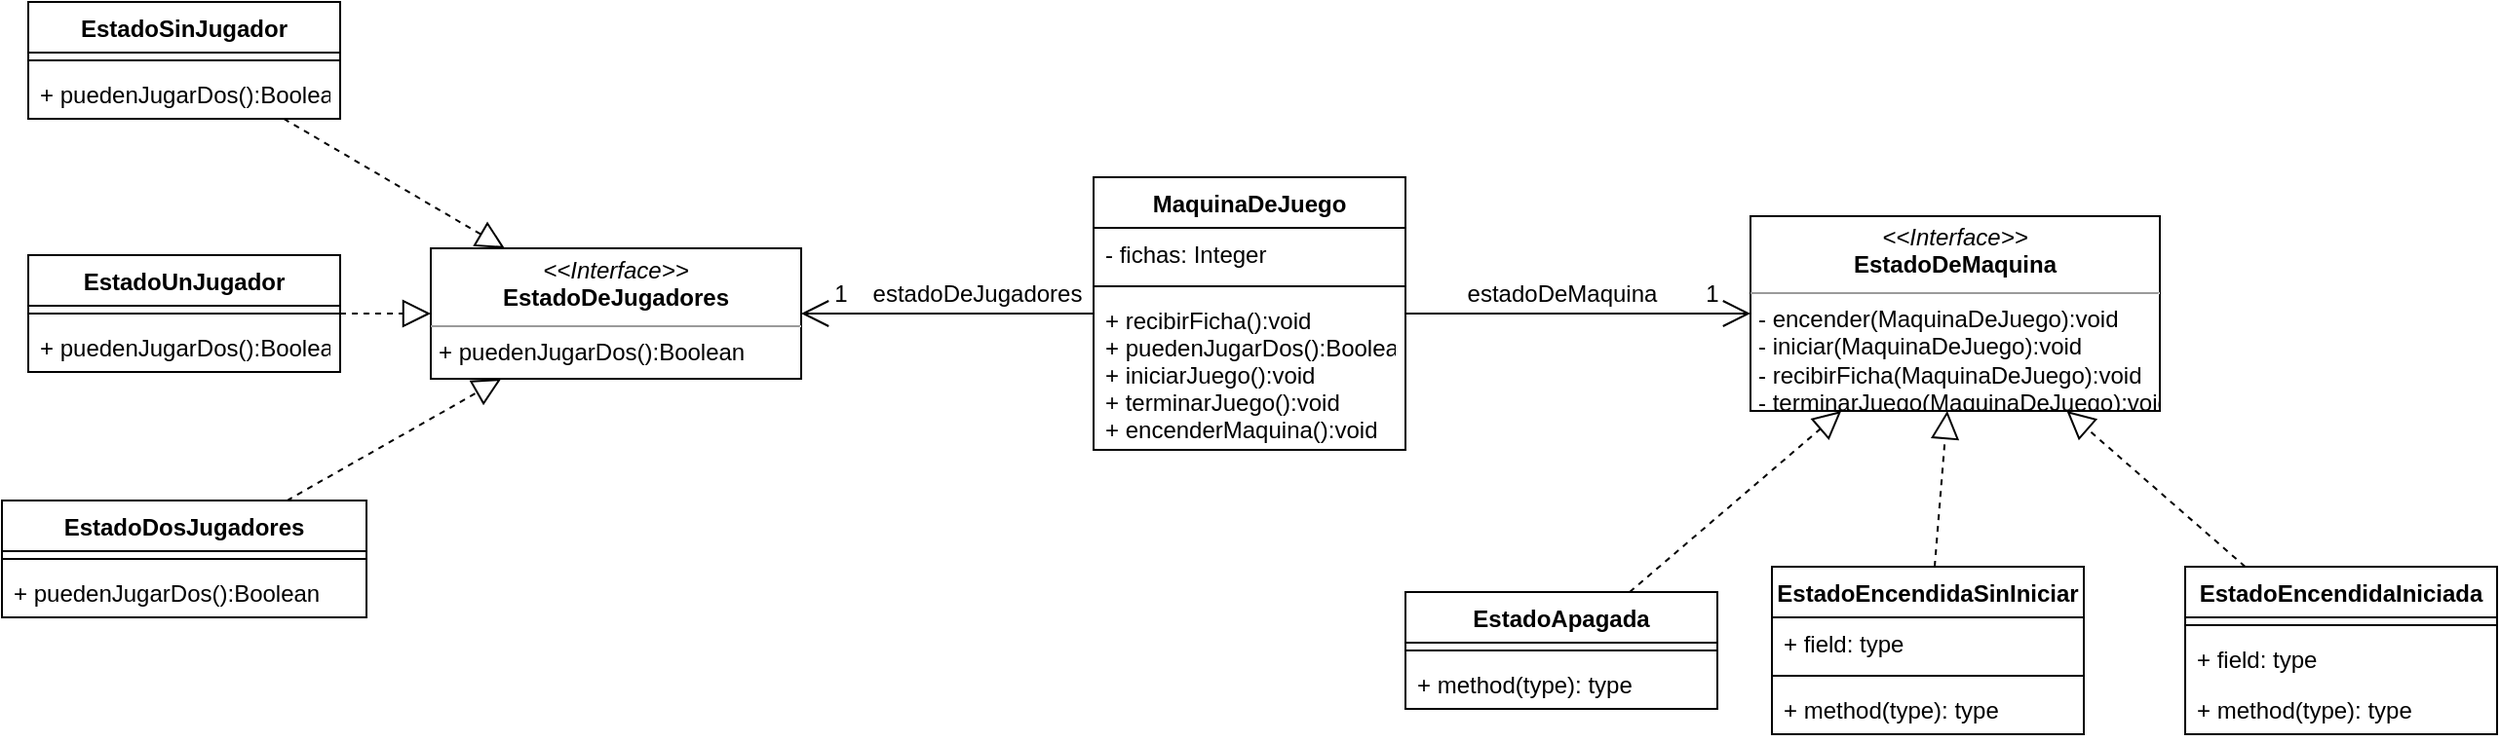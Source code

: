 <mxfile version="13.0.3" type="device"><diagram id="rSRM6jaye7i5dEbXtL16" name="Page-1"><mxGraphModel dx="2264" dy="850" grid="1" gridSize="10" guides="1" tooltips="1" connect="1" arrows="1" fold="1" page="1" pageScale="1" pageWidth="827" pageHeight="1169" math="0" shadow="0"><root><mxCell id="0"/><mxCell id="1" parent="0"/><mxCell id="CRF1v-ESQDqVI82RzY5A-6" value="" style="endArrow=open;endFill=1;endSize=12;html=1;" edge="1" parent="1" source="CRF1v-ESQDqVI82RzY5A-1" target="CRF1v-ESQDqVI82RzY5A-21"><mxGeometry width="160" relative="1" as="geometry"><mxPoint x="10" y="400" as="sourcePoint"/><mxPoint x="310" y="533" as="targetPoint"/></mxGeometry></mxCell><mxCell id="CRF1v-ESQDqVI82RzY5A-21" value="&lt;p style=&quot;margin: 0px ; margin-top: 4px ; text-align: center&quot;&gt;&lt;i&gt;&amp;lt;&amp;lt;Interface&amp;gt;&amp;gt;&lt;/i&gt;&lt;br&gt;&lt;b&gt;EstadoDeMaquina&lt;/b&gt;&lt;/p&gt;&lt;hr size=&quot;1&quot;&gt;&lt;p style=&quot;margin: 0px ; margin-left: 4px&quot;&gt;- encender(MaquinaDeJuego):void&lt;/p&gt;&lt;p style=&quot;margin: 0px ; margin-left: 4px&quot;&gt;- iniciar(MaquinaDeJuego):void&lt;/p&gt;&lt;p style=&quot;margin: 0px ; margin-left: 4px&quot;&gt;- recibirFicha(MaquinaDeJuego):void&lt;/p&gt;&lt;p style=&quot;margin: 0px ; margin-left: 4px&quot;&gt;- terminarJuego(MaquinaDeJuego):void&lt;/p&gt;" style="verticalAlign=top;align=left;overflow=fill;fontSize=12;fontFamily=Helvetica;html=1;" vertex="1" parent="1"><mxGeometry x="257" y="480" width="210" height="100" as="geometry"/></mxCell><mxCell id="CRF1v-ESQDqVI82RzY5A-22" value="estadoDeMaquina" style="text;html=1;align=center;verticalAlign=middle;resizable=0;points=[];autosize=1;" vertex="1" parent="1"><mxGeometry x="105" y="510" width="110" height="20" as="geometry"/></mxCell><mxCell id="CRF1v-ESQDqVI82RzY5A-23" value="1" style="text;html=1;align=center;verticalAlign=middle;resizable=0;points=[];autosize=1;" vertex="1" parent="1"><mxGeometry x="227" y="510" width="20" height="20" as="geometry"/></mxCell><mxCell id="CRF1v-ESQDqVI82RzY5A-40" value="&lt;p style=&quot;margin: 0px ; margin-top: 4px ; text-align: center&quot;&gt;&lt;i&gt;&amp;lt;&amp;lt;Interface&amp;gt;&amp;gt;&lt;/i&gt;&lt;br&gt;&lt;b&gt;EstadoDeJugadores&lt;/b&gt;&lt;/p&gt;&lt;hr size=&quot;1&quot;&gt;&lt;p style=&quot;margin: 0px ; margin-left: 4px&quot;&gt;+ puedenJugarDos():Boolean&lt;/p&gt;" style="verticalAlign=top;align=left;overflow=fill;fontSize=12;fontFamily=Helvetica;html=1;" vertex="1" parent="1"><mxGeometry x="-420" y="496.5" width="190" height="67" as="geometry"/></mxCell><mxCell id="CRF1v-ESQDqVI82RzY5A-49" value="" style="endArrow=open;endFill=1;endSize=12;html=1;" edge="1" parent="1" source="CRF1v-ESQDqVI82RzY5A-1" target="CRF1v-ESQDqVI82RzY5A-40"><mxGeometry width="160" relative="1" as="geometry"><mxPoint x="-10" y="470" as="sourcePoint"/><mxPoint x="150" y="470" as="targetPoint"/></mxGeometry></mxCell><mxCell id="CRF1v-ESQDqVI82RzY5A-50" value="estadoDeJugadores" style="text;html=1;align=center;verticalAlign=middle;resizable=0;points=[];autosize=1;" vertex="1" parent="1"><mxGeometry x="-200" y="510" width="120" height="20" as="geometry"/></mxCell><mxCell id="CRF1v-ESQDqVI82RzY5A-51" value="1" style="text;html=1;align=center;verticalAlign=middle;resizable=0;points=[];autosize=1;" vertex="1" parent="1"><mxGeometry x="-220" y="510" width="20" height="20" as="geometry"/></mxCell><mxCell id="CRF1v-ESQDqVI82RzY5A-54" value="" style="endArrow=block;dashed=1;endFill=0;endSize=12;html=1;" edge="1" parent="1" source="CRF1v-ESQDqVI82RzY5A-32" target="CRF1v-ESQDqVI82RzY5A-40"><mxGeometry width="160" relative="1" as="geometry"><mxPoint x="-290" y="640" as="sourcePoint"/><mxPoint x="-130" y="640" as="targetPoint"/></mxGeometry></mxCell><mxCell id="CRF1v-ESQDqVI82RzY5A-55" value="" style="endArrow=block;dashed=1;endFill=0;endSize=12;html=1;" edge="1" parent="1" source="CRF1v-ESQDqVI82RzY5A-28" target="CRF1v-ESQDqVI82RzY5A-40"><mxGeometry width="160" relative="1" as="geometry"><mxPoint x="-290" y="450" as="sourcePoint"/><mxPoint x="-130" y="450" as="targetPoint"/></mxGeometry></mxCell><mxCell id="CRF1v-ESQDqVI82RzY5A-56" value="" style="endArrow=block;dashed=1;endFill=0;endSize=12;html=1;" edge="1" parent="1" source="CRF1v-ESQDqVI82RzY5A-41" target="CRF1v-ESQDqVI82RzY5A-40"><mxGeometry width="160" relative="1" as="geometry"><mxPoint x="-350" y="400" as="sourcePoint"/><mxPoint x="-190" y="400" as="targetPoint"/></mxGeometry></mxCell><mxCell id="CRF1v-ESQDqVI82RzY5A-57" value="" style="endArrow=block;dashed=1;endFill=0;endSize=12;html=1;" edge="1" parent="1" source="CRF1v-ESQDqVI82RzY5A-17" target="CRF1v-ESQDqVI82RzY5A-21"><mxGeometry width="160" relative="1" as="geometry"><mxPoint x="160" y="340" as="sourcePoint"/><mxPoint x="320" y="340" as="targetPoint"/></mxGeometry></mxCell><mxCell id="CRF1v-ESQDqVI82RzY5A-58" value="" style="endArrow=block;dashed=1;endFill=0;endSize=12;html=1;" edge="1" parent="1" source="CRF1v-ESQDqVI82RzY5A-24" target="CRF1v-ESQDqVI82RzY5A-21"><mxGeometry width="160" relative="1" as="geometry"><mxPoint x="200" y="390" as="sourcePoint"/><mxPoint x="360" y="510" as="targetPoint"/></mxGeometry></mxCell><mxCell id="CRF1v-ESQDqVI82RzY5A-59" value="" style="endArrow=block;dashed=1;endFill=0;endSize=12;html=1;" edge="1" parent="1" source="CRF1v-ESQDqVI82RzY5A-45" target="CRF1v-ESQDqVI82RzY5A-21"><mxGeometry width="160" relative="1" as="geometry"><mxPoint x="330" y="430" as="sourcePoint"/><mxPoint x="490" y="430" as="targetPoint"/></mxGeometry></mxCell><mxCell id="CRF1v-ESQDqVI82RzY5A-1" value="MaquinaDeJuego" style="swimlane;fontStyle=1;align=center;verticalAlign=top;childLayout=stackLayout;horizontal=1;startSize=26;horizontalStack=0;resizeParent=1;resizeParentMax=0;resizeLast=0;collapsible=1;marginBottom=0;" vertex="1" parent="1"><mxGeometry x="-80" y="460" width="160" height="140" as="geometry"/></mxCell><mxCell id="CRF1v-ESQDqVI82RzY5A-2" value="- fichas: Integer" style="text;strokeColor=none;fillColor=none;align=left;verticalAlign=top;spacingLeft=4;spacingRight=4;overflow=hidden;rotatable=0;points=[[0,0.5],[1,0.5]];portConstraint=eastwest;" vertex="1" parent="CRF1v-ESQDqVI82RzY5A-1"><mxGeometry y="26" width="160" height="26" as="geometry"/></mxCell><mxCell id="CRF1v-ESQDqVI82RzY5A-3" value="" style="line;strokeWidth=1;fillColor=none;align=left;verticalAlign=middle;spacingTop=-1;spacingLeft=3;spacingRight=3;rotatable=0;labelPosition=right;points=[];portConstraint=eastwest;" vertex="1" parent="CRF1v-ESQDqVI82RzY5A-1"><mxGeometry y="52" width="160" height="8" as="geometry"/></mxCell><mxCell id="CRF1v-ESQDqVI82RzY5A-4" value="+ recibirFicha():void&#10;+ puedenJugarDos():Boolean&#10;+ iniciarJuego():void&#10;+ terminarJuego():void&#10;+ encenderMaquina():void&#10;" style="text;strokeColor=none;fillColor=none;align=left;verticalAlign=top;spacingLeft=4;spacingRight=4;overflow=hidden;rotatable=0;points=[[0,0.5],[1,0.5]];portConstraint=eastwest;" vertex="1" parent="CRF1v-ESQDqVI82RzY5A-1"><mxGeometry y="60" width="160" height="80" as="geometry"/></mxCell><mxCell id="CRF1v-ESQDqVI82RzY5A-17" value="EstadoApagada" style="swimlane;fontStyle=1;align=center;verticalAlign=top;childLayout=stackLayout;horizontal=1;startSize=26;horizontalStack=0;resizeParent=1;resizeParentMax=0;resizeLast=0;collapsible=1;marginBottom=0;" vertex="1" parent="1"><mxGeometry x="80" y="673" width="160" height="60" as="geometry"/></mxCell><mxCell id="CRF1v-ESQDqVI82RzY5A-19" value="" style="line;strokeWidth=1;fillColor=none;align=left;verticalAlign=middle;spacingTop=-1;spacingLeft=3;spacingRight=3;rotatable=0;labelPosition=right;points=[];portConstraint=eastwest;" vertex="1" parent="CRF1v-ESQDqVI82RzY5A-17"><mxGeometry y="26" width="160" height="8" as="geometry"/></mxCell><mxCell id="CRF1v-ESQDqVI82RzY5A-20" value="+ method(type): type" style="text;strokeColor=none;fillColor=none;align=left;verticalAlign=top;spacingLeft=4;spacingRight=4;overflow=hidden;rotatable=0;points=[[0,0.5],[1,0.5]];portConstraint=eastwest;" vertex="1" parent="CRF1v-ESQDqVI82RzY5A-17"><mxGeometry y="34" width="160" height="26" as="geometry"/></mxCell><mxCell id="CRF1v-ESQDqVI82RzY5A-24" value="EstadoEncendidaSinIniciar" style="swimlane;fontStyle=1;align=center;verticalAlign=top;childLayout=stackLayout;horizontal=1;startSize=26;horizontalStack=0;resizeParent=1;resizeParentMax=0;resizeLast=0;collapsible=1;marginBottom=0;" vertex="1" parent="1"><mxGeometry x="268" y="660" width="160" height="86" as="geometry"/></mxCell><mxCell id="CRF1v-ESQDqVI82RzY5A-25" value="+ field: type" style="text;strokeColor=none;fillColor=none;align=left;verticalAlign=top;spacingLeft=4;spacingRight=4;overflow=hidden;rotatable=0;points=[[0,0.5],[1,0.5]];portConstraint=eastwest;" vertex="1" parent="CRF1v-ESQDqVI82RzY5A-24"><mxGeometry y="26" width="160" height="26" as="geometry"/></mxCell><mxCell id="CRF1v-ESQDqVI82RzY5A-26" value="" style="line;strokeWidth=1;fillColor=none;align=left;verticalAlign=middle;spacingTop=-1;spacingLeft=3;spacingRight=3;rotatable=0;labelPosition=right;points=[];portConstraint=eastwest;" vertex="1" parent="CRF1v-ESQDqVI82RzY5A-24"><mxGeometry y="52" width="160" height="8" as="geometry"/></mxCell><mxCell id="CRF1v-ESQDqVI82RzY5A-27" value="+ method(type): type" style="text;strokeColor=none;fillColor=none;align=left;verticalAlign=top;spacingLeft=4;spacingRight=4;overflow=hidden;rotatable=0;points=[[0,0.5],[1,0.5]];portConstraint=eastwest;" vertex="1" parent="CRF1v-ESQDqVI82RzY5A-24"><mxGeometry y="60" width="160" height="26" as="geometry"/></mxCell><mxCell id="CRF1v-ESQDqVI82RzY5A-45" value="EstadoEncendidaIniciada" style="swimlane;fontStyle=1;align=center;verticalAlign=top;childLayout=stackLayout;horizontal=1;startSize=26;horizontalStack=0;resizeParent=1;resizeParentMax=0;resizeLast=0;collapsible=1;marginBottom=0;" vertex="1" parent="1"><mxGeometry x="480" y="660" width="160" height="86" as="geometry"/></mxCell><mxCell id="CRF1v-ESQDqVI82RzY5A-47" value="" style="line;strokeWidth=1;fillColor=none;align=left;verticalAlign=middle;spacingTop=-1;spacingLeft=3;spacingRight=3;rotatable=0;labelPosition=right;points=[];portConstraint=eastwest;" vertex="1" parent="CRF1v-ESQDqVI82RzY5A-45"><mxGeometry y="26" width="160" height="8" as="geometry"/></mxCell><mxCell id="CRF1v-ESQDqVI82RzY5A-46" value="+ field: type" style="text;strokeColor=none;fillColor=none;align=left;verticalAlign=top;spacingLeft=4;spacingRight=4;overflow=hidden;rotatable=0;points=[[0,0.5],[1,0.5]];portConstraint=eastwest;" vertex="1" parent="CRF1v-ESQDqVI82RzY5A-45"><mxGeometry y="34" width="160" height="26" as="geometry"/></mxCell><mxCell id="CRF1v-ESQDqVI82RzY5A-48" value="+ method(type): type" style="text;strokeColor=none;fillColor=none;align=left;verticalAlign=top;spacingLeft=4;spacingRight=4;overflow=hidden;rotatable=0;points=[[0,0.5],[1,0.5]];portConstraint=eastwest;" vertex="1" parent="CRF1v-ESQDqVI82RzY5A-45"><mxGeometry y="60" width="160" height="26" as="geometry"/></mxCell><mxCell id="CRF1v-ESQDqVI82RzY5A-32" value="EstadoDosJugadores" style="swimlane;fontStyle=1;align=center;verticalAlign=top;childLayout=stackLayout;horizontal=1;startSize=26;horizontalStack=0;resizeParent=1;resizeParentMax=0;resizeLast=0;collapsible=1;marginBottom=0;" vertex="1" parent="1"><mxGeometry x="-640" y="626" width="187" height="60" as="geometry"/></mxCell><mxCell id="CRF1v-ESQDqVI82RzY5A-34" value="" style="line;strokeWidth=1;fillColor=none;align=left;verticalAlign=middle;spacingTop=-1;spacingLeft=3;spacingRight=3;rotatable=0;labelPosition=right;points=[];portConstraint=eastwest;" vertex="1" parent="CRF1v-ESQDqVI82RzY5A-32"><mxGeometry y="26" width="187" height="8" as="geometry"/></mxCell><mxCell id="CRF1v-ESQDqVI82RzY5A-35" value="+ puedenJugarDos():Boolean" style="text;strokeColor=none;fillColor=none;align=left;verticalAlign=top;spacingLeft=4;spacingRight=4;overflow=hidden;rotatable=0;points=[[0,0.5],[1,0.5]];portConstraint=eastwest;" vertex="1" parent="CRF1v-ESQDqVI82RzY5A-32"><mxGeometry y="34" width="187" height="26" as="geometry"/></mxCell><mxCell id="CRF1v-ESQDqVI82RzY5A-28" value="EstadoUnJugador" style="swimlane;fontStyle=1;align=center;verticalAlign=top;childLayout=stackLayout;horizontal=1;startSize=26;horizontalStack=0;resizeParent=1;resizeParentMax=0;resizeLast=0;collapsible=1;marginBottom=0;" vertex="1" parent="1"><mxGeometry x="-626.5" y="500" width="160" height="60" as="geometry"/></mxCell><mxCell id="CRF1v-ESQDqVI82RzY5A-30" value="" style="line;strokeWidth=1;fillColor=none;align=left;verticalAlign=middle;spacingTop=-1;spacingLeft=3;spacingRight=3;rotatable=0;labelPosition=right;points=[];portConstraint=eastwest;" vertex="1" parent="CRF1v-ESQDqVI82RzY5A-28"><mxGeometry y="26" width="160" height="8" as="geometry"/></mxCell><mxCell id="CRF1v-ESQDqVI82RzY5A-31" value="+ puedenJugarDos():Boolean" style="text;strokeColor=none;fillColor=none;align=left;verticalAlign=top;spacingLeft=4;spacingRight=4;overflow=hidden;rotatable=0;points=[[0,0.5],[1,0.5]];portConstraint=eastwest;" vertex="1" parent="CRF1v-ESQDqVI82RzY5A-28"><mxGeometry y="34" width="160" height="26" as="geometry"/></mxCell><mxCell id="CRF1v-ESQDqVI82RzY5A-41" value="EstadoSinJugador" style="swimlane;fontStyle=1;align=center;verticalAlign=top;childLayout=stackLayout;horizontal=1;startSize=26;horizontalStack=0;resizeParent=1;resizeParentMax=0;resizeLast=0;collapsible=1;marginBottom=0;" vertex="1" parent="1"><mxGeometry x="-626.5" y="370" width="160" height="60" as="geometry"/></mxCell><mxCell id="CRF1v-ESQDqVI82RzY5A-43" value="" style="line;strokeWidth=1;fillColor=none;align=left;verticalAlign=middle;spacingTop=-1;spacingLeft=3;spacingRight=3;rotatable=0;labelPosition=right;points=[];portConstraint=eastwest;" vertex="1" parent="CRF1v-ESQDqVI82RzY5A-41"><mxGeometry y="26" width="160" height="8" as="geometry"/></mxCell><mxCell id="CRF1v-ESQDqVI82RzY5A-44" value="+ puedenJugarDos():Boolean" style="text;strokeColor=none;fillColor=none;align=left;verticalAlign=top;spacingLeft=4;spacingRight=4;overflow=hidden;rotatable=0;points=[[0,0.5],[1,0.5]];portConstraint=eastwest;" vertex="1" parent="CRF1v-ESQDqVI82RzY5A-41"><mxGeometry y="34" width="160" height="26" as="geometry"/></mxCell></root></mxGraphModel></diagram></mxfile>